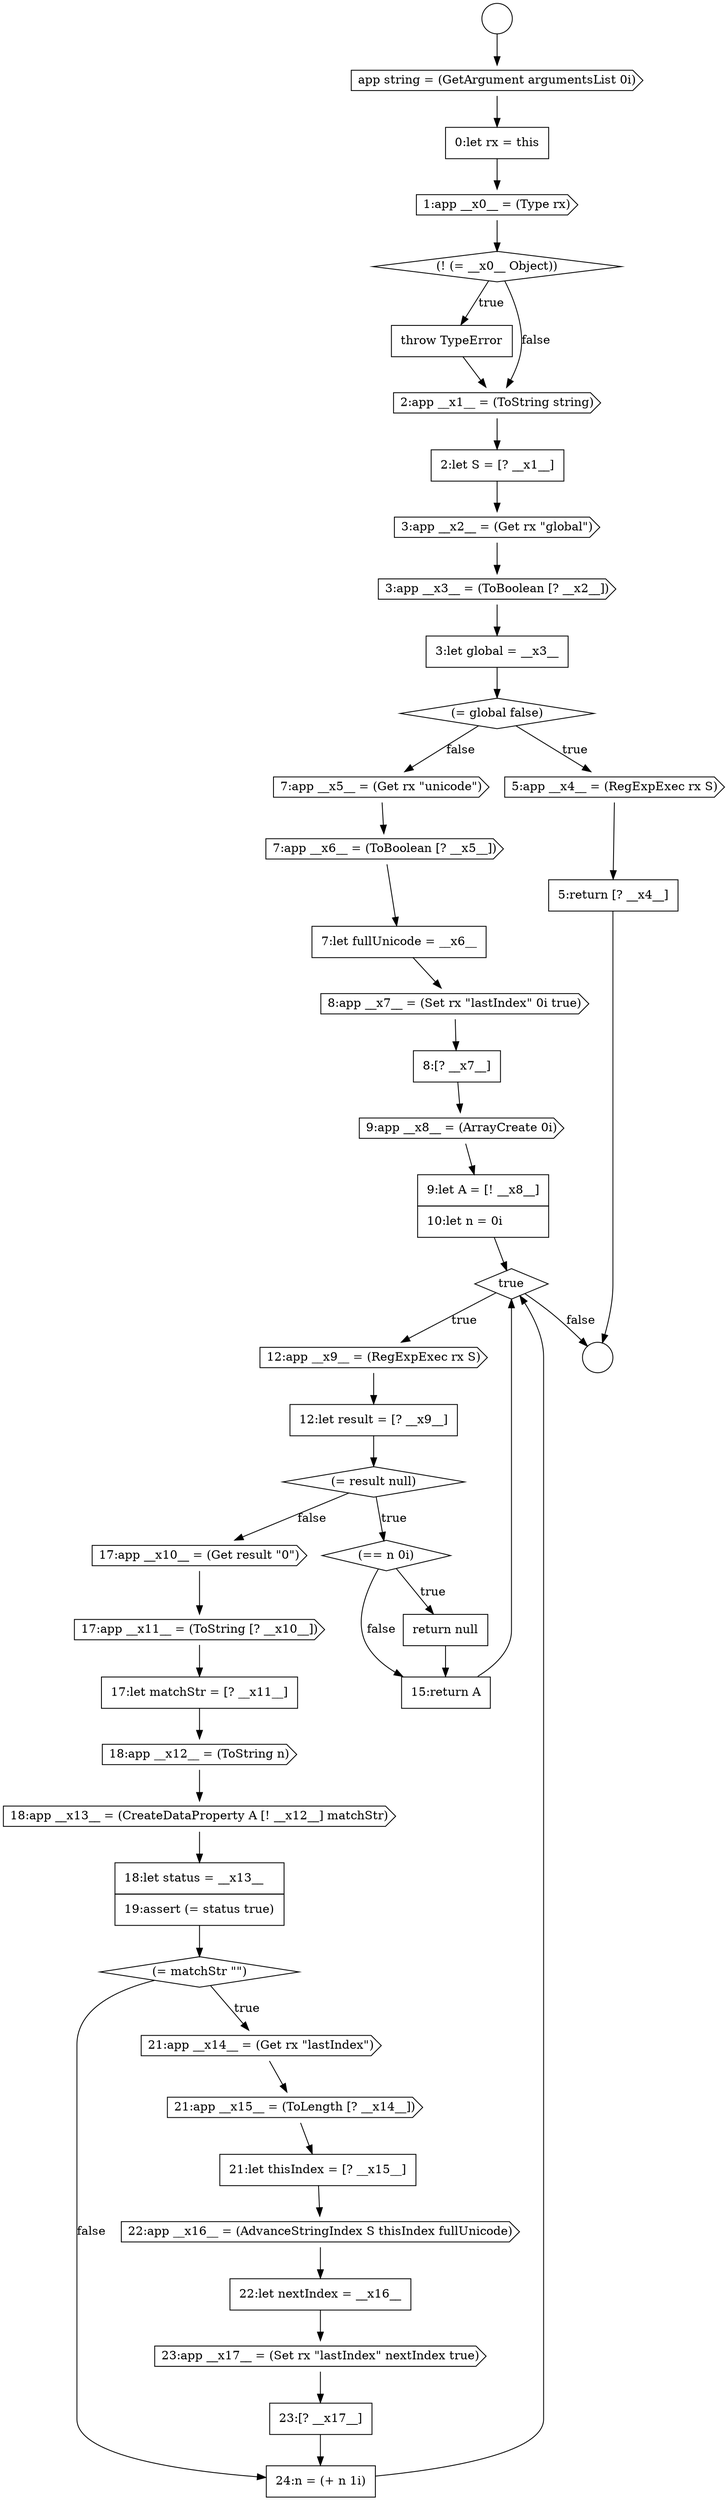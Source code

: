 digraph {
  node14463 [shape=cds, label=<<font color="black">7:app __x6__ = (ToBoolean [? __x5__])</font>> color="black" fillcolor="white" style=filled]
  node14468 [shape=none, margin=0, label=<<font color="black">
    <table border="0" cellborder="1" cellspacing="0" cellpadding="10">
      <tr><td align="left">9:let A = [! __x8__]</td></tr>
      <tr><td align="left">10:let n = 0i</td></tr>
    </table>
  </font>> color="black" fillcolor="white" style=filled]
  node14478 [shape=none, margin=0, label=<<font color="black">
    <table border="0" cellborder="1" cellspacing="0" cellpadding="10">
      <tr><td align="left">17:let matchStr = [? __x11__]</td></tr>
    </table>
  </font>> color="black" fillcolor="white" style=filled]
  node14462 [shape=cds, label=<<font color="black">7:app __x5__ = (Get rx &quot;unicode&quot;)</font>> color="black" fillcolor="white" style=filled]
  node14460 [shape=cds, label=<<font color="black">5:app __x4__ = (RegExpExec rx S)</font>> color="black" fillcolor="white" style=filled]
  node14469 [shape=diamond, label=<<font color="black">true</font>> color="black" fillcolor="white" style=filled]
  node14461 [shape=none, margin=0, label=<<font color="black">
    <table border="0" cellborder="1" cellspacing="0" cellpadding="10">
      <tr><td align="left">5:return [? __x4__]</td></tr>
    </table>
  </font>> color="black" fillcolor="white" style=filled]
  node14471 [shape=none, margin=0, label=<<font color="black">
    <table border="0" cellborder="1" cellspacing="0" cellpadding="10">
      <tr><td align="left">12:let result = [? __x9__]</td></tr>
    </table>
  </font>> color="black" fillcolor="white" style=filled]
  node14458 [shape=none, margin=0, label=<<font color="black">
    <table border="0" cellborder="1" cellspacing="0" cellpadding="10">
      <tr><td align="left">3:let global = __x3__</td></tr>
    </table>
  </font>> color="black" fillcolor="white" style=filled]
  node14453 [shape=none, margin=0, label=<<font color="black">
    <table border="0" cellborder="1" cellspacing="0" cellpadding="10">
      <tr><td align="left">throw TypeError</td></tr>
    </table>
  </font>> color="black" fillcolor="white" style=filled]
  node14476 [shape=cds, label=<<font color="black">17:app __x10__ = (Get result &quot;0&quot;)</font>> color="black" fillcolor="white" style=filled]
  node14457 [shape=cds, label=<<font color="black">3:app __x3__ = (ToBoolean [? __x2__])</font>> color="black" fillcolor="white" style=filled]
  node14472 [shape=diamond, label=<<font color="black">(= result null)</font>> color="black" fillcolor="white" style=filled]
  node14454 [shape=cds, label=<<font color="black">2:app __x1__ = (ToString string)</font>> color="black" fillcolor="white" style=filled]
  node14486 [shape=cds, label=<<font color="black">22:app __x16__ = (AdvanceStringIndex S thisIndex fullUnicode)</font>> color="black" fillcolor="white" style=filled]
  node14450 [shape=none, margin=0, label=<<font color="black">
    <table border="0" cellborder="1" cellspacing="0" cellpadding="10">
      <tr><td align="left">0:let rx = this</td></tr>
    </table>
  </font>> color="black" fillcolor="white" style=filled]
  node14451 [shape=cds, label=<<font color="black">1:app __x0__ = (Type rx)</font>> color="black" fillcolor="white" style=filled]
  node14483 [shape=cds, label=<<font color="black">21:app __x14__ = (Get rx &quot;lastIndex&quot;)</font>> color="black" fillcolor="white" style=filled]
  node14488 [shape=cds, label=<<font color="black">23:app __x17__ = (Set rx &quot;lastIndex&quot; nextIndex true)</font>> color="black" fillcolor="white" style=filled]
  node14474 [shape=none, margin=0, label=<<font color="black">
    <table border="0" cellborder="1" cellspacing="0" cellpadding="10">
      <tr><td align="left">return null</td></tr>
    </table>
  </font>> color="black" fillcolor="white" style=filled]
  node14489 [shape=none, margin=0, label=<<font color="black">
    <table border="0" cellborder="1" cellspacing="0" cellpadding="10">
      <tr><td align="left">23:[? __x17__]</td></tr>
    </table>
  </font>> color="black" fillcolor="white" style=filled]
  node14487 [shape=none, margin=0, label=<<font color="black">
    <table border="0" cellborder="1" cellspacing="0" cellpadding="10">
      <tr><td align="left">22:let nextIndex = __x16__</td></tr>
    </table>
  </font>> color="black" fillcolor="white" style=filled]
  node14455 [shape=none, margin=0, label=<<font color="black">
    <table border="0" cellborder="1" cellspacing="0" cellpadding="10">
      <tr><td align="left">2:let S = [? __x1__]</td></tr>
    </table>
  </font>> color="black" fillcolor="white" style=filled]
  node14465 [shape=cds, label=<<font color="black">8:app __x7__ = (Set rx &quot;lastIndex&quot; 0i true)</font>> color="black" fillcolor="white" style=filled]
  node14484 [shape=cds, label=<<font color="black">21:app __x15__ = (ToLength [? __x14__])</font>> color="black" fillcolor="white" style=filled]
  node14477 [shape=cds, label=<<font color="black">17:app __x11__ = (ToString [? __x10__])</font>> color="black" fillcolor="white" style=filled]
  node14452 [shape=diamond, label=<<font color="black">(! (= __x0__ Object))</font>> color="black" fillcolor="white" style=filled]
  node14456 [shape=cds, label=<<font color="black">3:app __x2__ = (Get rx &quot;global&quot;)</font>> color="black" fillcolor="white" style=filled]
  node14473 [shape=diamond, label=<<font color="black">(== n 0i)</font>> color="black" fillcolor="white" style=filled]
  node14466 [shape=none, margin=0, label=<<font color="black">
    <table border="0" cellborder="1" cellspacing="0" cellpadding="10">
      <tr><td align="left">8:[? __x7__]</td></tr>
    </table>
  </font>> color="black" fillcolor="white" style=filled]
  node14481 [shape=none, margin=0, label=<<font color="black">
    <table border="0" cellborder="1" cellspacing="0" cellpadding="10">
      <tr><td align="left">18:let status = __x13__</td></tr>
      <tr><td align="left">19:assert (= status true)</td></tr>
    </table>
  </font>> color="black" fillcolor="white" style=filled]
  node14448 [shape=circle label=" " color="black" fillcolor="white" style=filled]
  node14470 [shape=cds, label=<<font color="black">12:app __x9__ = (RegExpExec rx S)</font>> color="black" fillcolor="white" style=filled]
  node14449 [shape=cds, label=<<font color="black">app string = (GetArgument argumentsList 0i)</font>> color="black" fillcolor="white" style=filled]
  node14485 [shape=none, margin=0, label=<<font color="black">
    <table border="0" cellborder="1" cellspacing="0" cellpadding="10">
      <tr><td align="left">21:let thisIndex = [? __x15__]</td></tr>
    </table>
  </font>> color="black" fillcolor="white" style=filled]
  node14459 [shape=diamond, label=<<font color="black">(= global false)</font>> color="black" fillcolor="white" style=filled]
  node14480 [shape=cds, label=<<font color="black">18:app __x13__ = (CreateDataProperty A [! __x12__] matchStr)</font>> color="black" fillcolor="white" style=filled]
  node14467 [shape=cds, label=<<font color="black">9:app __x8__ = (ArrayCreate 0i)</font>> color="black" fillcolor="white" style=filled]
  node14482 [shape=diamond, label=<<font color="black">(= matchStr &quot;&quot;)</font>> color="black" fillcolor="white" style=filled]
  node14479 [shape=cds, label=<<font color="black">18:app __x12__ = (ToString n)</font>> color="black" fillcolor="white" style=filled]
  node14464 [shape=none, margin=0, label=<<font color="black">
    <table border="0" cellborder="1" cellspacing="0" cellpadding="10">
      <tr><td align="left">7:let fullUnicode = __x6__</td></tr>
    </table>
  </font>> color="black" fillcolor="white" style=filled]
  node14447 [shape=circle label=" " color="black" fillcolor="white" style=filled]
  node14475 [shape=none, margin=0, label=<<font color="black">
    <table border="0" cellborder="1" cellspacing="0" cellpadding="10">
      <tr><td align="left">15:return A</td></tr>
    </table>
  </font>> color="black" fillcolor="white" style=filled]
  node14490 [shape=none, margin=0, label=<<font color="black">
    <table border="0" cellborder="1" cellspacing="0" cellpadding="10">
      <tr><td align="left">24:n = (+ n 1i)</td></tr>
    </table>
  </font>> color="black" fillcolor="white" style=filled]
  node14468 -> node14469 [ color="black"]
  node14487 -> node14488 [ color="black"]
  node14482 -> node14483 [label=<<font color="black">true</font>> color="black"]
  node14482 -> node14490 [label=<<font color="black">false</font>> color="black"]
  node14464 -> node14465 [ color="black"]
  node14451 -> node14452 [ color="black"]
  node14466 -> node14467 [ color="black"]
  node14488 -> node14489 [ color="black"]
  node14470 -> node14471 [ color="black"]
  node14462 -> node14463 [ color="black"]
  node14454 -> node14455 [ color="black"]
  node14453 -> node14454 [ color="black"]
  node14489 -> node14490 [ color="black"]
  node14447 -> node14449 [ color="black"]
  node14455 -> node14456 [ color="black"]
  node14461 -> node14448 [ color="black"]
  node14486 -> node14487 [ color="black"]
  node14477 -> node14478 [ color="black"]
  node14478 -> node14479 [ color="black"]
  node14457 -> node14458 [ color="black"]
  node14484 -> node14485 [ color="black"]
  node14456 -> node14457 [ color="black"]
  node14463 -> node14464 [ color="black"]
  node14458 -> node14459 [ color="black"]
  node14452 -> node14453 [label=<<font color="black">true</font>> color="black"]
  node14452 -> node14454 [label=<<font color="black">false</font>> color="black"]
  node14449 -> node14450 [ color="black"]
  node14467 -> node14468 [ color="black"]
  node14479 -> node14480 [ color="black"]
  node14474 -> node14475 [ color="black"]
  node14475 -> node14469 [ color="black"]
  node14465 -> node14466 [ color="black"]
  node14459 -> node14460 [label=<<font color="black">true</font>> color="black"]
  node14459 -> node14462 [label=<<font color="black">false</font>> color="black"]
  node14490 -> node14469 [ color="black"]
  node14481 -> node14482 [ color="black"]
  node14450 -> node14451 [ color="black"]
  node14460 -> node14461 [ color="black"]
  node14480 -> node14481 [ color="black"]
  node14469 -> node14470 [label=<<font color="black">true</font>> color="black"]
  node14469 -> node14448 [label=<<font color="black">false</font>> color="black"]
  node14473 -> node14474 [label=<<font color="black">true</font>> color="black"]
  node14473 -> node14475 [label=<<font color="black">false</font>> color="black"]
  node14485 -> node14486 [ color="black"]
  node14472 -> node14473 [label=<<font color="black">true</font>> color="black"]
  node14472 -> node14476 [label=<<font color="black">false</font>> color="black"]
  node14483 -> node14484 [ color="black"]
  node14471 -> node14472 [ color="black"]
  node14476 -> node14477 [ color="black"]
}
